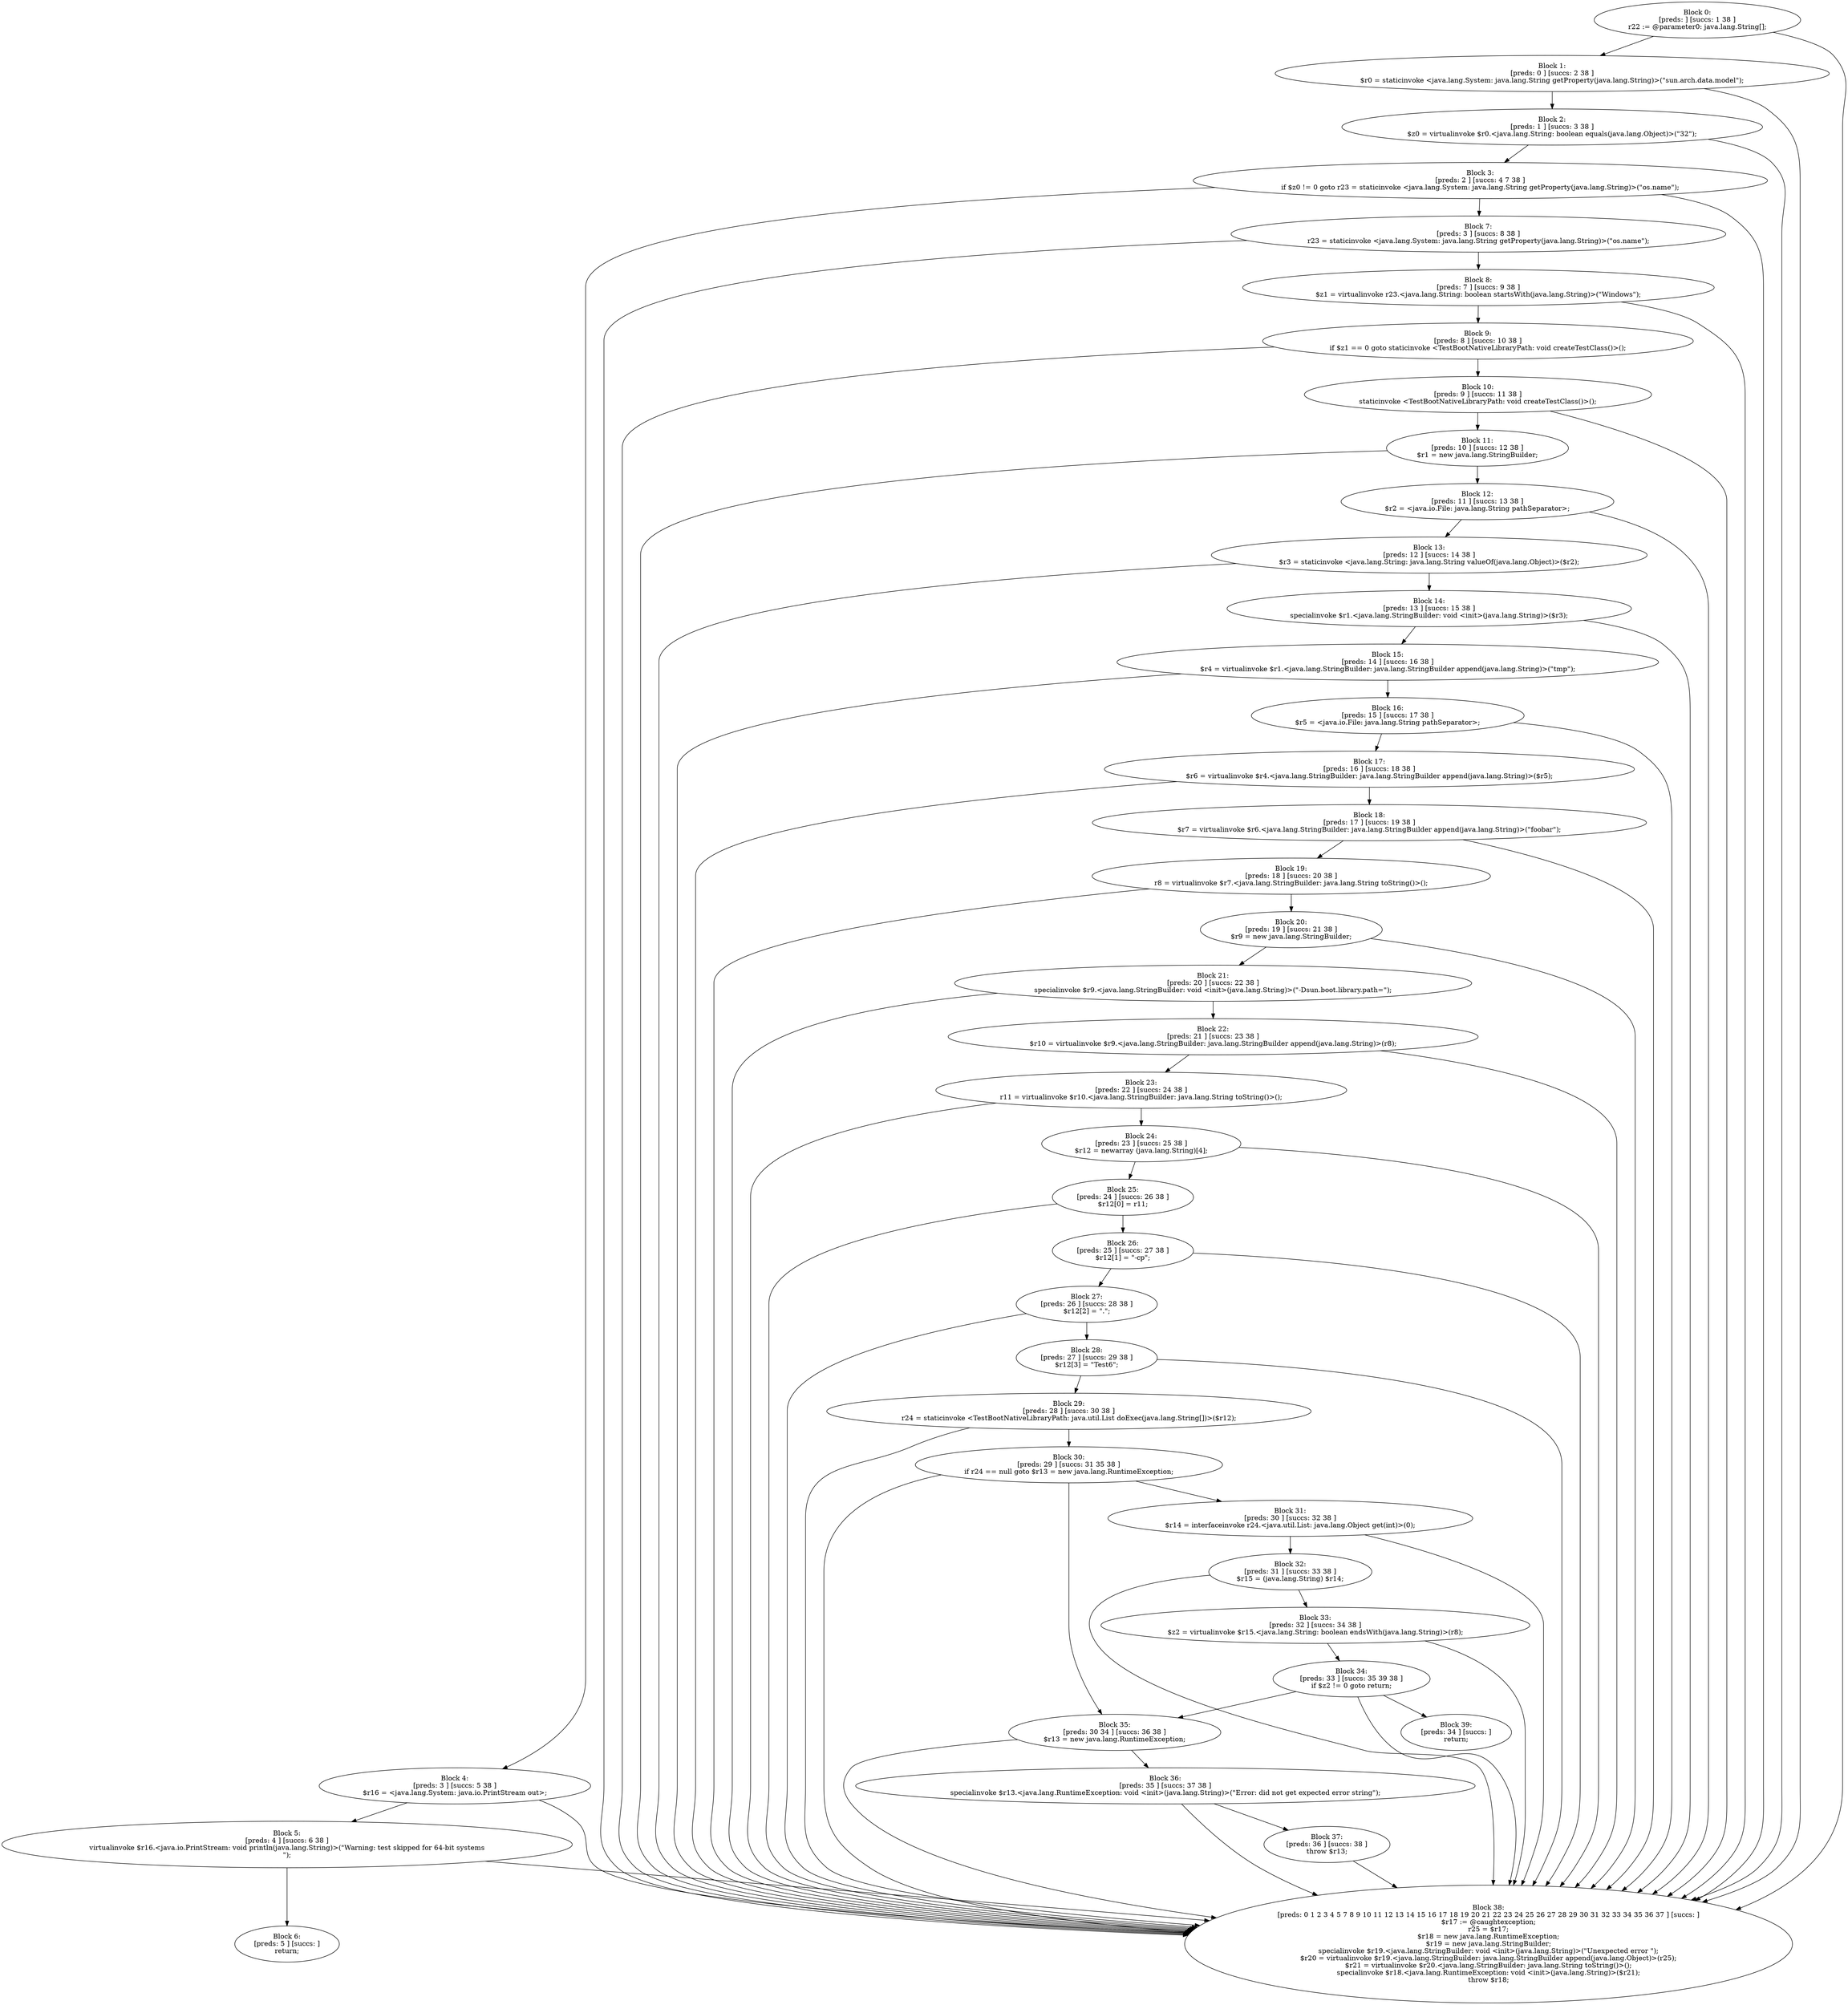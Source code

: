 digraph "unitGraph" {
    "Block 0:
[preds: ] [succs: 1 38 ]
r22 := @parameter0: java.lang.String[];
"
    "Block 1:
[preds: 0 ] [succs: 2 38 ]
$r0 = staticinvoke <java.lang.System: java.lang.String getProperty(java.lang.String)>(\"sun.arch.data.model\");
"
    "Block 2:
[preds: 1 ] [succs: 3 38 ]
$z0 = virtualinvoke $r0.<java.lang.String: boolean equals(java.lang.Object)>(\"32\");
"
    "Block 3:
[preds: 2 ] [succs: 4 7 38 ]
if $z0 != 0 goto r23 = staticinvoke <java.lang.System: java.lang.String getProperty(java.lang.String)>(\"os.name\");
"
    "Block 4:
[preds: 3 ] [succs: 5 38 ]
$r16 = <java.lang.System: java.io.PrintStream out>;
"
    "Block 5:
[preds: 4 ] [succs: 6 38 ]
virtualinvoke $r16.<java.io.PrintStream: void println(java.lang.String)>(\"Warning: test skipped for 64-bit systems\n\");
"
    "Block 6:
[preds: 5 ] [succs: ]
return;
"
    "Block 7:
[preds: 3 ] [succs: 8 38 ]
r23 = staticinvoke <java.lang.System: java.lang.String getProperty(java.lang.String)>(\"os.name\");
"
    "Block 8:
[preds: 7 ] [succs: 9 38 ]
$z1 = virtualinvoke r23.<java.lang.String: boolean startsWith(java.lang.String)>(\"Windows\");
"
    "Block 9:
[preds: 8 ] [succs: 10 38 ]
if $z1 == 0 goto staticinvoke <TestBootNativeLibraryPath: void createTestClass()>();
"
    "Block 10:
[preds: 9 ] [succs: 11 38 ]
staticinvoke <TestBootNativeLibraryPath: void createTestClass()>();
"
    "Block 11:
[preds: 10 ] [succs: 12 38 ]
$r1 = new java.lang.StringBuilder;
"
    "Block 12:
[preds: 11 ] [succs: 13 38 ]
$r2 = <java.io.File: java.lang.String pathSeparator>;
"
    "Block 13:
[preds: 12 ] [succs: 14 38 ]
$r3 = staticinvoke <java.lang.String: java.lang.String valueOf(java.lang.Object)>($r2);
"
    "Block 14:
[preds: 13 ] [succs: 15 38 ]
specialinvoke $r1.<java.lang.StringBuilder: void <init>(java.lang.String)>($r3);
"
    "Block 15:
[preds: 14 ] [succs: 16 38 ]
$r4 = virtualinvoke $r1.<java.lang.StringBuilder: java.lang.StringBuilder append(java.lang.String)>(\"tmp\");
"
    "Block 16:
[preds: 15 ] [succs: 17 38 ]
$r5 = <java.io.File: java.lang.String pathSeparator>;
"
    "Block 17:
[preds: 16 ] [succs: 18 38 ]
$r6 = virtualinvoke $r4.<java.lang.StringBuilder: java.lang.StringBuilder append(java.lang.String)>($r5);
"
    "Block 18:
[preds: 17 ] [succs: 19 38 ]
$r7 = virtualinvoke $r6.<java.lang.StringBuilder: java.lang.StringBuilder append(java.lang.String)>(\"foobar\");
"
    "Block 19:
[preds: 18 ] [succs: 20 38 ]
r8 = virtualinvoke $r7.<java.lang.StringBuilder: java.lang.String toString()>();
"
    "Block 20:
[preds: 19 ] [succs: 21 38 ]
$r9 = new java.lang.StringBuilder;
"
    "Block 21:
[preds: 20 ] [succs: 22 38 ]
specialinvoke $r9.<java.lang.StringBuilder: void <init>(java.lang.String)>(\"-Dsun.boot.library.path=\");
"
    "Block 22:
[preds: 21 ] [succs: 23 38 ]
$r10 = virtualinvoke $r9.<java.lang.StringBuilder: java.lang.StringBuilder append(java.lang.String)>(r8);
"
    "Block 23:
[preds: 22 ] [succs: 24 38 ]
r11 = virtualinvoke $r10.<java.lang.StringBuilder: java.lang.String toString()>();
"
    "Block 24:
[preds: 23 ] [succs: 25 38 ]
$r12 = newarray (java.lang.String)[4];
"
    "Block 25:
[preds: 24 ] [succs: 26 38 ]
$r12[0] = r11;
"
    "Block 26:
[preds: 25 ] [succs: 27 38 ]
$r12[1] = \"-cp\";
"
    "Block 27:
[preds: 26 ] [succs: 28 38 ]
$r12[2] = \".\";
"
    "Block 28:
[preds: 27 ] [succs: 29 38 ]
$r12[3] = \"Test6\";
"
    "Block 29:
[preds: 28 ] [succs: 30 38 ]
r24 = staticinvoke <TestBootNativeLibraryPath: java.util.List doExec(java.lang.String[])>($r12);
"
    "Block 30:
[preds: 29 ] [succs: 31 35 38 ]
if r24 == null goto $r13 = new java.lang.RuntimeException;
"
    "Block 31:
[preds: 30 ] [succs: 32 38 ]
$r14 = interfaceinvoke r24.<java.util.List: java.lang.Object get(int)>(0);
"
    "Block 32:
[preds: 31 ] [succs: 33 38 ]
$r15 = (java.lang.String) $r14;
"
    "Block 33:
[preds: 32 ] [succs: 34 38 ]
$z2 = virtualinvoke $r15.<java.lang.String: boolean endsWith(java.lang.String)>(r8);
"
    "Block 34:
[preds: 33 ] [succs: 35 39 38 ]
if $z2 != 0 goto return;
"
    "Block 35:
[preds: 30 34 ] [succs: 36 38 ]
$r13 = new java.lang.RuntimeException;
"
    "Block 36:
[preds: 35 ] [succs: 37 38 ]
specialinvoke $r13.<java.lang.RuntimeException: void <init>(java.lang.String)>(\"Error: did not get expected error string\");
"
    "Block 37:
[preds: 36 ] [succs: 38 ]
throw $r13;
"
    "Block 38:
[preds: 0 1 2 3 4 5 7 8 9 10 11 12 13 14 15 16 17 18 19 20 21 22 23 24 25 26 27 28 29 30 31 32 33 34 35 36 37 ] [succs: ]
$r17 := @caughtexception;
r25 = $r17;
$r18 = new java.lang.RuntimeException;
$r19 = new java.lang.StringBuilder;
specialinvoke $r19.<java.lang.StringBuilder: void <init>(java.lang.String)>(\"Unexpected error \");
$r20 = virtualinvoke $r19.<java.lang.StringBuilder: java.lang.StringBuilder append(java.lang.Object)>(r25);
$r21 = virtualinvoke $r20.<java.lang.StringBuilder: java.lang.String toString()>();
specialinvoke $r18.<java.lang.RuntimeException: void <init>(java.lang.String)>($r21);
throw $r18;
"
    "Block 39:
[preds: 34 ] [succs: ]
return;
"
    "Block 0:
[preds: ] [succs: 1 38 ]
r22 := @parameter0: java.lang.String[];
"->"Block 1:
[preds: 0 ] [succs: 2 38 ]
$r0 = staticinvoke <java.lang.System: java.lang.String getProperty(java.lang.String)>(\"sun.arch.data.model\");
";
    "Block 0:
[preds: ] [succs: 1 38 ]
r22 := @parameter0: java.lang.String[];
"->"Block 38:
[preds: 0 1 2 3 4 5 7 8 9 10 11 12 13 14 15 16 17 18 19 20 21 22 23 24 25 26 27 28 29 30 31 32 33 34 35 36 37 ] [succs: ]
$r17 := @caughtexception;
r25 = $r17;
$r18 = new java.lang.RuntimeException;
$r19 = new java.lang.StringBuilder;
specialinvoke $r19.<java.lang.StringBuilder: void <init>(java.lang.String)>(\"Unexpected error \");
$r20 = virtualinvoke $r19.<java.lang.StringBuilder: java.lang.StringBuilder append(java.lang.Object)>(r25);
$r21 = virtualinvoke $r20.<java.lang.StringBuilder: java.lang.String toString()>();
specialinvoke $r18.<java.lang.RuntimeException: void <init>(java.lang.String)>($r21);
throw $r18;
";
    "Block 1:
[preds: 0 ] [succs: 2 38 ]
$r0 = staticinvoke <java.lang.System: java.lang.String getProperty(java.lang.String)>(\"sun.arch.data.model\");
"->"Block 2:
[preds: 1 ] [succs: 3 38 ]
$z0 = virtualinvoke $r0.<java.lang.String: boolean equals(java.lang.Object)>(\"32\");
";
    "Block 1:
[preds: 0 ] [succs: 2 38 ]
$r0 = staticinvoke <java.lang.System: java.lang.String getProperty(java.lang.String)>(\"sun.arch.data.model\");
"->"Block 38:
[preds: 0 1 2 3 4 5 7 8 9 10 11 12 13 14 15 16 17 18 19 20 21 22 23 24 25 26 27 28 29 30 31 32 33 34 35 36 37 ] [succs: ]
$r17 := @caughtexception;
r25 = $r17;
$r18 = new java.lang.RuntimeException;
$r19 = new java.lang.StringBuilder;
specialinvoke $r19.<java.lang.StringBuilder: void <init>(java.lang.String)>(\"Unexpected error \");
$r20 = virtualinvoke $r19.<java.lang.StringBuilder: java.lang.StringBuilder append(java.lang.Object)>(r25);
$r21 = virtualinvoke $r20.<java.lang.StringBuilder: java.lang.String toString()>();
specialinvoke $r18.<java.lang.RuntimeException: void <init>(java.lang.String)>($r21);
throw $r18;
";
    "Block 2:
[preds: 1 ] [succs: 3 38 ]
$z0 = virtualinvoke $r0.<java.lang.String: boolean equals(java.lang.Object)>(\"32\");
"->"Block 3:
[preds: 2 ] [succs: 4 7 38 ]
if $z0 != 0 goto r23 = staticinvoke <java.lang.System: java.lang.String getProperty(java.lang.String)>(\"os.name\");
";
    "Block 2:
[preds: 1 ] [succs: 3 38 ]
$z0 = virtualinvoke $r0.<java.lang.String: boolean equals(java.lang.Object)>(\"32\");
"->"Block 38:
[preds: 0 1 2 3 4 5 7 8 9 10 11 12 13 14 15 16 17 18 19 20 21 22 23 24 25 26 27 28 29 30 31 32 33 34 35 36 37 ] [succs: ]
$r17 := @caughtexception;
r25 = $r17;
$r18 = new java.lang.RuntimeException;
$r19 = new java.lang.StringBuilder;
specialinvoke $r19.<java.lang.StringBuilder: void <init>(java.lang.String)>(\"Unexpected error \");
$r20 = virtualinvoke $r19.<java.lang.StringBuilder: java.lang.StringBuilder append(java.lang.Object)>(r25);
$r21 = virtualinvoke $r20.<java.lang.StringBuilder: java.lang.String toString()>();
specialinvoke $r18.<java.lang.RuntimeException: void <init>(java.lang.String)>($r21);
throw $r18;
";
    "Block 3:
[preds: 2 ] [succs: 4 7 38 ]
if $z0 != 0 goto r23 = staticinvoke <java.lang.System: java.lang.String getProperty(java.lang.String)>(\"os.name\");
"->"Block 4:
[preds: 3 ] [succs: 5 38 ]
$r16 = <java.lang.System: java.io.PrintStream out>;
";
    "Block 3:
[preds: 2 ] [succs: 4 7 38 ]
if $z0 != 0 goto r23 = staticinvoke <java.lang.System: java.lang.String getProperty(java.lang.String)>(\"os.name\");
"->"Block 7:
[preds: 3 ] [succs: 8 38 ]
r23 = staticinvoke <java.lang.System: java.lang.String getProperty(java.lang.String)>(\"os.name\");
";
    "Block 3:
[preds: 2 ] [succs: 4 7 38 ]
if $z0 != 0 goto r23 = staticinvoke <java.lang.System: java.lang.String getProperty(java.lang.String)>(\"os.name\");
"->"Block 38:
[preds: 0 1 2 3 4 5 7 8 9 10 11 12 13 14 15 16 17 18 19 20 21 22 23 24 25 26 27 28 29 30 31 32 33 34 35 36 37 ] [succs: ]
$r17 := @caughtexception;
r25 = $r17;
$r18 = new java.lang.RuntimeException;
$r19 = new java.lang.StringBuilder;
specialinvoke $r19.<java.lang.StringBuilder: void <init>(java.lang.String)>(\"Unexpected error \");
$r20 = virtualinvoke $r19.<java.lang.StringBuilder: java.lang.StringBuilder append(java.lang.Object)>(r25);
$r21 = virtualinvoke $r20.<java.lang.StringBuilder: java.lang.String toString()>();
specialinvoke $r18.<java.lang.RuntimeException: void <init>(java.lang.String)>($r21);
throw $r18;
";
    "Block 4:
[preds: 3 ] [succs: 5 38 ]
$r16 = <java.lang.System: java.io.PrintStream out>;
"->"Block 5:
[preds: 4 ] [succs: 6 38 ]
virtualinvoke $r16.<java.io.PrintStream: void println(java.lang.String)>(\"Warning: test skipped for 64-bit systems\n\");
";
    "Block 4:
[preds: 3 ] [succs: 5 38 ]
$r16 = <java.lang.System: java.io.PrintStream out>;
"->"Block 38:
[preds: 0 1 2 3 4 5 7 8 9 10 11 12 13 14 15 16 17 18 19 20 21 22 23 24 25 26 27 28 29 30 31 32 33 34 35 36 37 ] [succs: ]
$r17 := @caughtexception;
r25 = $r17;
$r18 = new java.lang.RuntimeException;
$r19 = new java.lang.StringBuilder;
specialinvoke $r19.<java.lang.StringBuilder: void <init>(java.lang.String)>(\"Unexpected error \");
$r20 = virtualinvoke $r19.<java.lang.StringBuilder: java.lang.StringBuilder append(java.lang.Object)>(r25);
$r21 = virtualinvoke $r20.<java.lang.StringBuilder: java.lang.String toString()>();
specialinvoke $r18.<java.lang.RuntimeException: void <init>(java.lang.String)>($r21);
throw $r18;
";
    "Block 5:
[preds: 4 ] [succs: 6 38 ]
virtualinvoke $r16.<java.io.PrintStream: void println(java.lang.String)>(\"Warning: test skipped for 64-bit systems\n\");
"->"Block 6:
[preds: 5 ] [succs: ]
return;
";
    "Block 5:
[preds: 4 ] [succs: 6 38 ]
virtualinvoke $r16.<java.io.PrintStream: void println(java.lang.String)>(\"Warning: test skipped for 64-bit systems\n\");
"->"Block 38:
[preds: 0 1 2 3 4 5 7 8 9 10 11 12 13 14 15 16 17 18 19 20 21 22 23 24 25 26 27 28 29 30 31 32 33 34 35 36 37 ] [succs: ]
$r17 := @caughtexception;
r25 = $r17;
$r18 = new java.lang.RuntimeException;
$r19 = new java.lang.StringBuilder;
specialinvoke $r19.<java.lang.StringBuilder: void <init>(java.lang.String)>(\"Unexpected error \");
$r20 = virtualinvoke $r19.<java.lang.StringBuilder: java.lang.StringBuilder append(java.lang.Object)>(r25);
$r21 = virtualinvoke $r20.<java.lang.StringBuilder: java.lang.String toString()>();
specialinvoke $r18.<java.lang.RuntimeException: void <init>(java.lang.String)>($r21);
throw $r18;
";
    "Block 7:
[preds: 3 ] [succs: 8 38 ]
r23 = staticinvoke <java.lang.System: java.lang.String getProperty(java.lang.String)>(\"os.name\");
"->"Block 8:
[preds: 7 ] [succs: 9 38 ]
$z1 = virtualinvoke r23.<java.lang.String: boolean startsWith(java.lang.String)>(\"Windows\");
";
    "Block 7:
[preds: 3 ] [succs: 8 38 ]
r23 = staticinvoke <java.lang.System: java.lang.String getProperty(java.lang.String)>(\"os.name\");
"->"Block 38:
[preds: 0 1 2 3 4 5 7 8 9 10 11 12 13 14 15 16 17 18 19 20 21 22 23 24 25 26 27 28 29 30 31 32 33 34 35 36 37 ] [succs: ]
$r17 := @caughtexception;
r25 = $r17;
$r18 = new java.lang.RuntimeException;
$r19 = new java.lang.StringBuilder;
specialinvoke $r19.<java.lang.StringBuilder: void <init>(java.lang.String)>(\"Unexpected error \");
$r20 = virtualinvoke $r19.<java.lang.StringBuilder: java.lang.StringBuilder append(java.lang.Object)>(r25);
$r21 = virtualinvoke $r20.<java.lang.StringBuilder: java.lang.String toString()>();
specialinvoke $r18.<java.lang.RuntimeException: void <init>(java.lang.String)>($r21);
throw $r18;
";
    "Block 8:
[preds: 7 ] [succs: 9 38 ]
$z1 = virtualinvoke r23.<java.lang.String: boolean startsWith(java.lang.String)>(\"Windows\");
"->"Block 9:
[preds: 8 ] [succs: 10 38 ]
if $z1 == 0 goto staticinvoke <TestBootNativeLibraryPath: void createTestClass()>();
";
    "Block 8:
[preds: 7 ] [succs: 9 38 ]
$z1 = virtualinvoke r23.<java.lang.String: boolean startsWith(java.lang.String)>(\"Windows\");
"->"Block 38:
[preds: 0 1 2 3 4 5 7 8 9 10 11 12 13 14 15 16 17 18 19 20 21 22 23 24 25 26 27 28 29 30 31 32 33 34 35 36 37 ] [succs: ]
$r17 := @caughtexception;
r25 = $r17;
$r18 = new java.lang.RuntimeException;
$r19 = new java.lang.StringBuilder;
specialinvoke $r19.<java.lang.StringBuilder: void <init>(java.lang.String)>(\"Unexpected error \");
$r20 = virtualinvoke $r19.<java.lang.StringBuilder: java.lang.StringBuilder append(java.lang.Object)>(r25);
$r21 = virtualinvoke $r20.<java.lang.StringBuilder: java.lang.String toString()>();
specialinvoke $r18.<java.lang.RuntimeException: void <init>(java.lang.String)>($r21);
throw $r18;
";
    "Block 9:
[preds: 8 ] [succs: 10 38 ]
if $z1 == 0 goto staticinvoke <TestBootNativeLibraryPath: void createTestClass()>();
"->"Block 10:
[preds: 9 ] [succs: 11 38 ]
staticinvoke <TestBootNativeLibraryPath: void createTestClass()>();
";
    "Block 9:
[preds: 8 ] [succs: 10 38 ]
if $z1 == 0 goto staticinvoke <TestBootNativeLibraryPath: void createTestClass()>();
"->"Block 38:
[preds: 0 1 2 3 4 5 7 8 9 10 11 12 13 14 15 16 17 18 19 20 21 22 23 24 25 26 27 28 29 30 31 32 33 34 35 36 37 ] [succs: ]
$r17 := @caughtexception;
r25 = $r17;
$r18 = new java.lang.RuntimeException;
$r19 = new java.lang.StringBuilder;
specialinvoke $r19.<java.lang.StringBuilder: void <init>(java.lang.String)>(\"Unexpected error \");
$r20 = virtualinvoke $r19.<java.lang.StringBuilder: java.lang.StringBuilder append(java.lang.Object)>(r25);
$r21 = virtualinvoke $r20.<java.lang.StringBuilder: java.lang.String toString()>();
specialinvoke $r18.<java.lang.RuntimeException: void <init>(java.lang.String)>($r21);
throw $r18;
";
    "Block 10:
[preds: 9 ] [succs: 11 38 ]
staticinvoke <TestBootNativeLibraryPath: void createTestClass()>();
"->"Block 11:
[preds: 10 ] [succs: 12 38 ]
$r1 = new java.lang.StringBuilder;
";
    "Block 10:
[preds: 9 ] [succs: 11 38 ]
staticinvoke <TestBootNativeLibraryPath: void createTestClass()>();
"->"Block 38:
[preds: 0 1 2 3 4 5 7 8 9 10 11 12 13 14 15 16 17 18 19 20 21 22 23 24 25 26 27 28 29 30 31 32 33 34 35 36 37 ] [succs: ]
$r17 := @caughtexception;
r25 = $r17;
$r18 = new java.lang.RuntimeException;
$r19 = new java.lang.StringBuilder;
specialinvoke $r19.<java.lang.StringBuilder: void <init>(java.lang.String)>(\"Unexpected error \");
$r20 = virtualinvoke $r19.<java.lang.StringBuilder: java.lang.StringBuilder append(java.lang.Object)>(r25);
$r21 = virtualinvoke $r20.<java.lang.StringBuilder: java.lang.String toString()>();
specialinvoke $r18.<java.lang.RuntimeException: void <init>(java.lang.String)>($r21);
throw $r18;
";
    "Block 11:
[preds: 10 ] [succs: 12 38 ]
$r1 = new java.lang.StringBuilder;
"->"Block 12:
[preds: 11 ] [succs: 13 38 ]
$r2 = <java.io.File: java.lang.String pathSeparator>;
";
    "Block 11:
[preds: 10 ] [succs: 12 38 ]
$r1 = new java.lang.StringBuilder;
"->"Block 38:
[preds: 0 1 2 3 4 5 7 8 9 10 11 12 13 14 15 16 17 18 19 20 21 22 23 24 25 26 27 28 29 30 31 32 33 34 35 36 37 ] [succs: ]
$r17 := @caughtexception;
r25 = $r17;
$r18 = new java.lang.RuntimeException;
$r19 = new java.lang.StringBuilder;
specialinvoke $r19.<java.lang.StringBuilder: void <init>(java.lang.String)>(\"Unexpected error \");
$r20 = virtualinvoke $r19.<java.lang.StringBuilder: java.lang.StringBuilder append(java.lang.Object)>(r25);
$r21 = virtualinvoke $r20.<java.lang.StringBuilder: java.lang.String toString()>();
specialinvoke $r18.<java.lang.RuntimeException: void <init>(java.lang.String)>($r21);
throw $r18;
";
    "Block 12:
[preds: 11 ] [succs: 13 38 ]
$r2 = <java.io.File: java.lang.String pathSeparator>;
"->"Block 13:
[preds: 12 ] [succs: 14 38 ]
$r3 = staticinvoke <java.lang.String: java.lang.String valueOf(java.lang.Object)>($r2);
";
    "Block 12:
[preds: 11 ] [succs: 13 38 ]
$r2 = <java.io.File: java.lang.String pathSeparator>;
"->"Block 38:
[preds: 0 1 2 3 4 5 7 8 9 10 11 12 13 14 15 16 17 18 19 20 21 22 23 24 25 26 27 28 29 30 31 32 33 34 35 36 37 ] [succs: ]
$r17 := @caughtexception;
r25 = $r17;
$r18 = new java.lang.RuntimeException;
$r19 = new java.lang.StringBuilder;
specialinvoke $r19.<java.lang.StringBuilder: void <init>(java.lang.String)>(\"Unexpected error \");
$r20 = virtualinvoke $r19.<java.lang.StringBuilder: java.lang.StringBuilder append(java.lang.Object)>(r25);
$r21 = virtualinvoke $r20.<java.lang.StringBuilder: java.lang.String toString()>();
specialinvoke $r18.<java.lang.RuntimeException: void <init>(java.lang.String)>($r21);
throw $r18;
";
    "Block 13:
[preds: 12 ] [succs: 14 38 ]
$r3 = staticinvoke <java.lang.String: java.lang.String valueOf(java.lang.Object)>($r2);
"->"Block 14:
[preds: 13 ] [succs: 15 38 ]
specialinvoke $r1.<java.lang.StringBuilder: void <init>(java.lang.String)>($r3);
";
    "Block 13:
[preds: 12 ] [succs: 14 38 ]
$r3 = staticinvoke <java.lang.String: java.lang.String valueOf(java.lang.Object)>($r2);
"->"Block 38:
[preds: 0 1 2 3 4 5 7 8 9 10 11 12 13 14 15 16 17 18 19 20 21 22 23 24 25 26 27 28 29 30 31 32 33 34 35 36 37 ] [succs: ]
$r17 := @caughtexception;
r25 = $r17;
$r18 = new java.lang.RuntimeException;
$r19 = new java.lang.StringBuilder;
specialinvoke $r19.<java.lang.StringBuilder: void <init>(java.lang.String)>(\"Unexpected error \");
$r20 = virtualinvoke $r19.<java.lang.StringBuilder: java.lang.StringBuilder append(java.lang.Object)>(r25);
$r21 = virtualinvoke $r20.<java.lang.StringBuilder: java.lang.String toString()>();
specialinvoke $r18.<java.lang.RuntimeException: void <init>(java.lang.String)>($r21);
throw $r18;
";
    "Block 14:
[preds: 13 ] [succs: 15 38 ]
specialinvoke $r1.<java.lang.StringBuilder: void <init>(java.lang.String)>($r3);
"->"Block 15:
[preds: 14 ] [succs: 16 38 ]
$r4 = virtualinvoke $r1.<java.lang.StringBuilder: java.lang.StringBuilder append(java.lang.String)>(\"tmp\");
";
    "Block 14:
[preds: 13 ] [succs: 15 38 ]
specialinvoke $r1.<java.lang.StringBuilder: void <init>(java.lang.String)>($r3);
"->"Block 38:
[preds: 0 1 2 3 4 5 7 8 9 10 11 12 13 14 15 16 17 18 19 20 21 22 23 24 25 26 27 28 29 30 31 32 33 34 35 36 37 ] [succs: ]
$r17 := @caughtexception;
r25 = $r17;
$r18 = new java.lang.RuntimeException;
$r19 = new java.lang.StringBuilder;
specialinvoke $r19.<java.lang.StringBuilder: void <init>(java.lang.String)>(\"Unexpected error \");
$r20 = virtualinvoke $r19.<java.lang.StringBuilder: java.lang.StringBuilder append(java.lang.Object)>(r25);
$r21 = virtualinvoke $r20.<java.lang.StringBuilder: java.lang.String toString()>();
specialinvoke $r18.<java.lang.RuntimeException: void <init>(java.lang.String)>($r21);
throw $r18;
";
    "Block 15:
[preds: 14 ] [succs: 16 38 ]
$r4 = virtualinvoke $r1.<java.lang.StringBuilder: java.lang.StringBuilder append(java.lang.String)>(\"tmp\");
"->"Block 16:
[preds: 15 ] [succs: 17 38 ]
$r5 = <java.io.File: java.lang.String pathSeparator>;
";
    "Block 15:
[preds: 14 ] [succs: 16 38 ]
$r4 = virtualinvoke $r1.<java.lang.StringBuilder: java.lang.StringBuilder append(java.lang.String)>(\"tmp\");
"->"Block 38:
[preds: 0 1 2 3 4 5 7 8 9 10 11 12 13 14 15 16 17 18 19 20 21 22 23 24 25 26 27 28 29 30 31 32 33 34 35 36 37 ] [succs: ]
$r17 := @caughtexception;
r25 = $r17;
$r18 = new java.lang.RuntimeException;
$r19 = new java.lang.StringBuilder;
specialinvoke $r19.<java.lang.StringBuilder: void <init>(java.lang.String)>(\"Unexpected error \");
$r20 = virtualinvoke $r19.<java.lang.StringBuilder: java.lang.StringBuilder append(java.lang.Object)>(r25);
$r21 = virtualinvoke $r20.<java.lang.StringBuilder: java.lang.String toString()>();
specialinvoke $r18.<java.lang.RuntimeException: void <init>(java.lang.String)>($r21);
throw $r18;
";
    "Block 16:
[preds: 15 ] [succs: 17 38 ]
$r5 = <java.io.File: java.lang.String pathSeparator>;
"->"Block 17:
[preds: 16 ] [succs: 18 38 ]
$r6 = virtualinvoke $r4.<java.lang.StringBuilder: java.lang.StringBuilder append(java.lang.String)>($r5);
";
    "Block 16:
[preds: 15 ] [succs: 17 38 ]
$r5 = <java.io.File: java.lang.String pathSeparator>;
"->"Block 38:
[preds: 0 1 2 3 4 5 7 8 9 10 11 12 13 14 15 16 17 18 19 20 21 22 23 24 25 26 27 28 29 30 31 32 33 34 35 36 37 ] [succs: ]
$r17 := @caughtexception;
r25 = $r17;
$r18 = new java.lang.RuntimeException;
$r19 = new java.lang.StringBuilder;
specialinvoke $r19.<java.lang.StringBuilder: void <init>(java.lang.String)>(\"Unexpected error \");
$r20 = virtualinvoke $r19.<java.lang.StringBuilder: java.lang.StringBuilder append(java.lang.Object)>(r25);
$r21 = virtualinvoke $r20.<java.lang.StringBuilder: java.lang.String toString()>();
specialinvoke $r18.<java.lang.RuntimeException: void <init>(java.lang.String)>($r21);
throw $r18;
";
    "Block 17:
[preds: 16 ] [succs: 18 38 ]
$r6 = virtualinvoke $r4.<java.lang.StringBuilder: java.lang.StringBuilder append(java.lang.String)>($r5);
"->"Block 18:
[preds: 17 ] [succs: 19 38 ]
$r7 = virtualinvoke $r6.<java.lang.StringBuilder: java.lang.StringBuilder append(java.lang.String)>(\"foobar\");
";
    "Block 17:
[preds: 16 ] [succs: 18 38 ]
$r6 = virtualinvoke $r4.<java.lang.StringBuilder: java.lang.StringBuilder append(java.lang.String)>($r5);
"->"Block 38:
[preds: 0 1 2 3 4 5 7 8 9 10 11 12 13 14 15 16 17 18 19 20 21 22 23 24 25 26 27 28 29 30 31 32 33 34 35 36 37 ] [succs: ]
$r17 := @caughtexception;
r25 = $r17;
$r18 = new java.lang.RuntimeException;
$r19 = new java.lang.StringBuilder;
specialinvoke $r19.<java.lang.StringBuilder: void <init>(java.lang.String)>(\"Unexpected error \");
$r20 = virtualinvoke $r19.<java.lang.StringBuilder: java.lang.StringBuilder append(java.lang.Object)>(r25);
$r21 = virtualinvoke $r20.<java.lang.StringBuilder: java.lang.String toString()>();
specialinvoke $r18.<java.lang.RuntimeException: void <init>(java.lang.String)>($r21);
throw $r18;
";
    "Block 18:
[preds: 17 ] [succs: 19 38 ]
$r7 = virtualinvoke $r6.<java.lang.StringBuilder: java.lang.StringBuilder append(java.lang.String)>(\"foobar\");
"->"Block 19:
[preds: 18 ] [succs: 20 38 ]
r8 = virtualinvoke $r7.<java.lang.StringBuilder: java.lang.String toString()>();
";
    "Block 18:
[preds: 17 ] [succs: 19 38 ]
$r7 = virtualinvoke $r6.<java.lang.StringBuilder: java.lang.StringBuilder append(java.lang.String)>(\"foobar\");
"->"Block 38:
[preds: 0 1 2 3 4 5 7 8 9 10 11 12 13 14 15 16 17 18 19 20 21 22 23 24 25 26 27 28 29 30 31 32 33 34 35 36 37 ] [succs: ]
$r17 := @caughtexception;
r25 = $r17;
$r18 = new java.lang.RuntimeException;
$r19 = new java.lang.StringBuilder;
specialinvoke $r19.<java.lang.StringBuilder: void <init>(java.lang.String)>(\"Unexpected error \");
$r20 = virtualinvoke $r19.<java.lang.StringBuilder: java.lang.StringBuilder append(java.lang.Object)>(r25);
$r21 = virtualinvoke $r20.<java.lang.StringBuilder: java.lang.String toString()>();
specialinvoke $r18.<java.lang.RuntimeException: void <init>(java.lang.String)>($r21);
throw $r18;
";
    "Block 19:
[preds: 18 ] [succs: 20 38 ]
r8 = virtualinvoke $r7.<java.lang.StringBuilder: java.lang.String toString()>();
"->"Block 20:
[preds: 19 ] [succs: 21 38 ]
$r9 = new java.lang.StringBuilder;
";
    "Block 19:
[preds: 18 ] [succs: 20 38 ]
r8 = virtualinvoke $r7.<java.lang.StringBuilder: java.lang.String toString()>();
"->"Block 38:
[preds: 0 1 2 3 4 5 7 8 9 10 11 12 13 14 15 16 17 18 19 20 21 22 23 24 25 26 27 28 29 30 31 32 33 34 35 36 37 ] [succs: ]
$r17 := @caughtexception;
r25 = $r17;
$r18 = new java.lang.RuntimeException;
$r19 = new java.lang.StringBuilder;
specialinvoke $r19.<java.lang.StringBuilder: void <init>(java.lang.String)>(\"Unexpected error \");
$r20 = virtualinvoke $r19.<java.lang.StringBuilder: java.lang.StringBuilder append(java.lang.Object)>(r25);
$r21 = virtualinvoke $r20.<java.lang.StringBuilder: java.lang.String toString()>();
specialinvoke $r18.<java.lang.RuntimeException: void <init>(java.lang.String)>($r21);
throw $r18;
";
    "Block 20:
[preds: 19 ] [succs: 21 38 ]
$r9 = new java.lang.StringBuilder;
"->"Block 21:
[preds: 20 ] [succs: 22 38 ]
specialinvoke $r9.<java.lang.StringBuilder: void <init>(java.lang.String)>(\"-Dsun.boot.library.path=\");
";
    "Block 20:
[preds: 19 ] [succs: 21 38 ]
$r9 = new java.lang.StringBuilder;
"->"Block 38:
[preds: 0 1 2 3 4 5 7 8 9 10 11 12 13 14 15 16 17 18 19 20 21 22 23 24 25 26 27 28 29 30 31 32 33 34 35 36 37 ] [succs: ]
$r17 := @caughtexception;
r25 = $r17;
$r18 = new java.lang.RuntimeException;
$r19 = new java.lang.StringBuilder;
specialinvoke $r19.<java.lang.StringBuilder: void <init>(java.lang.String)>(\"Unexpected error \");
$r20 = virtualinvoke $r19.<java.lang.StringBuilder: java.lang.StringBuilder append(java.lang.Object)>(r25);
$r21 = virtualinvoke $r20.<java.lang.StringBuilder: java.lang.String toString()>();
specialinvoke $r18.<java.lang.RuntimeException: void <init>(java.lang.String)>($r21);
throw $r18;
";
    "Block 21:
[preds: 20 ] [succs: 22 38 ]
specialinvoke $r9.<java.lang.StringBuilder: void <init>(java.lang.String)>(\"-Dsun.boot.library.path=\");
"->"Block 22:
[preds: 21 ] [succs: 23 38 ]
$r10 = virtualinvoke $r9.<java.lang.StringBuilder: java.lang.StringBuilder append(java.lang.String)>(r8);
";
    "Block 21:
[preds: 20 ] [succs: 22 38 ]
specialinvoke $r9.<java.lang.StringBuilder: void <init>(java.lang.String)>(\"-Dsun.boot.library.path=\");
"->"Block 38:
[preds: 0 1 2 3 4 5 7 8 9 10 11 12 13 14 15 16 17 18 19 20 21 22 23 24 25 26 27 28 29 30 31 32 33 34 35 36 37 ] [succs: ]
$r17 := @caughtexception;
r25 = $r17;
$r18 = new java.lang.RuntimeException;
$r19 = new java.lang.StringBuilder;
specialinvoke $r19.<java.lang.StringBuilder: void <init>(java.lang.String)>(\"Unexpected error \");
$r20 = virtualinvoke $r19.<java.lang.StringBuilder: java.lang.StringBuilder append(java.lang.Object)>(r25);
$r21 = virtualinvoke $r20.<java.lang.StringBuilder: java.lang.String toString()>();
specialinvoke $r18.<java.lang.RuntimeException: void <init>(java.lang.String)>($r21);
throw $r18;
";
    "Block 22:
[preds: 21 ] [succs: 23 38 ]
$r10 = virtualinvoke $r9.<java.lang.StringBuilder: java.lang.StringBuilder append(java.lang.String)>(r8);
"->"Block 23:
[preds: 22 ] [succs: 24 38 ]
r11 = virtualinvoke $r10.<java.lang.StringBuilder: java.lang.String toString()>();
";
    "Block 22:
[preds: 21 ] [succs: 23 38 ]
$r10 = virtualinvoke $r9.<java.lang.StringBuilder: java.lang.StringBuilder append(java.lang.String)>(r8);
"->"Block 38:
[preds: 0 1 2 3 4 5 7 8 9 10 11 12 13 14 15 16 17 18 19 20 21 22 23 24 25 26 27 28 29 30 31 32 33 34 35 36 37 ] [succs: ]
$r17 := @caughtexception;
r25 = $r17;
$r18 = new java.lang.RuntimeException;
$r19 = new java.lang.StringBuilder;
specialinvoke $r19.<java.lang.StringBuilder: void <init>(java.lang.String)>(\"Unexpected error \");
$r20 = virtualinvoke $r19.<java.lang.StringBuilder: java.lang.StringBuilder append(java.lang.Object)>(r25);
$r21 = virtualinvoke $r20.<java.lang.StringBuilder: java.lang.String toString()>();
specialinvoke $r18.<java.lang.RuntimeException: void <init>(java.lang.String)>($r21);
throw $r18;
";
    "Block 23:
[preds: 22 ] [succs: 24 38 ]
r11 = virtualinvoke $r10.<java.lang.StringBuilder: java.lang.String toString()>();
"->"Block 24:
[preds: 23 ] [succs: 25 38 ]
$r12 = newarray (java.lang.String)[4];
";
    "Block 23:
[preds: 22 ] [succs: 24 38 ]
r11 = virtualinvoke $r10.<java.lang.StringBuilder: java.lang.String toString()>();
"->"Block 38:
[preds: 0 1 2 3 4 5 7 8 9 10 11 12 13 14 15 16 17 18 19 20 21 22 23 24 25 26 27 28 29 30 31 32 33 34 35 36 37 ] [succs: ]
$r17 := @caughtexception;
r25 = $r17;
$r18 = new java.lang.RuntimeException;
$r19 = new java.lang.StringBuilder;
specialinvoke $r19.<java.lang.StringBuilder: void <init>(java.lang.String)>(\"Unexpected error \");
$r20 = virtualinvoke $r19.<java.lang.StringBuilder: java.lang.StringBuilder append(java.lang.Object)>(r25);
$r21 = virtualinvoke $r20.<java.lang.StringBuilder: java.lang.String toString()>();
specialinvoke $r18.<java.lang.RuntimeException: void <init>(java.lang.String)>($r21);
throw $r18;
";
    "Block 24:
[preds: 23 ] [succs: 25 38 ]
$r12 = newarray (java.lang.String)[4];
"->"Block 25:
[preds: 24 ] [succs: 26 38 ]
$r12[0] = r11;
";
    "Block 24:
[preds: 23 ] [succs: 25 38 ]
$r12 = newarray (java.lang.String)[4];
"->"Block 38:
[preds: 0 1 2 3 4 5 7 8 9 10 11 12 13 14 15 16 17 18 19 20 21 22 23 24 25 26 27 28 29 30 31 32 33 34 35 36 37 ] [succs: ]
$r17 := @caughtexception;
r25 = $r17;
$r18 = new java.lang.RuntimeException;
$r19 = new java.lang.StringBuilder;
specialinvoke $r19.<java.lang.StringBuilder: void <init>(java.lang.String)>(\"Unexpected error \");
$r20 = virtualinvoke $r19.<java.lang.StringBuilder: java.lang.StringBuilder append(java.lang.Object)>(r25);
$r21 = virtualinvoke $r20.<java.lang.StringBuilder: java.lang.String toString()>();
specialinvoke $r18.<java.lang.RuntimeException: void <init>(java.lang.String)>($r21);
throw $r18;
";
    "Block 25:
[preds: 24 ] [succs: 26 38 ]
$r12[0] = r11;
"->"Block 26:
[preds: 25 ] [succs: 27 38 ]
$r12[1] = \"-cp\";
";
    "Block 25:
[preds: 24 ] [succs: 26 38 ]
$r12[0] = r11;
"->"Block 38:
[preds: 0 1 2 3 4 5 7 8 9 10 11 12 13 14 15 16 17 18 19 20 21 22 23 24 25 26 27 28 29 30 31 32 33 34 35 36 37 ] [succs: ]
$r17 := @caughtexception;
r25 = $r17;
$r18 = new java.lang.RuntimeException;
$r19 = new java.lang.StringBuilder;
specialinvoke $r19.<java.lang.StringBuilder: void <init>(java.lang.String)>(\"Unexpected error \");
$r20 = virtualinvoke $r19.<java.lang.StringBuilder: java.lang.StringBuilder append(java.lang.Object)>(r25);
$r21 = virtualinvoke $r20.<java.lang.StringBuilder: java.lang.String toString()>();
specialinvoke $r18.<java.lang.RuntimeException: void <init>(java.lang.String)>($r21);
throw $r18;
";
    "Block 26:
[preds: 25 ] [succs: 27 38 ]
$r12[1] = \"-cp\";
"->"Block 27:
[preds: 26 ] [succs: 28 38 ]
$r12[2] = \".\";
";
    "Block 26:
[preds: 25 ] [succs: 27 38 ]
$r12[1] = \"-cp\";
"->"Block 38:
[preds: 0 1 2 3 4 5 7 8 9 10 11 12 13 14 15 16 17 18 19 20 21 22 23 24 25 26 27 28 29 30 31 32 33 34 35 36 37 ] [succs: ]
$r17 := @caughtexception;
r25 = $r17;
$r18 = new java.lang.RuntimeException;
$r19 = new java.lang.StringBuilder;
specialinvoke $r19.<java.lang.StringBuilder: void <init>(java.lang.String)>(\"Unexpected error \");
$r20 = virtualinvoke $r19.<java.lang.StringBuilder: java.lang.StringBuilder append(java.lang.Object)>(r25);
$r21 = virtualinvoke $r20.<java.lang.StringBuilder: java.lang.String toString()>();
specialinvoke $r18.<java.lang.RuntimeException: void <init>(java.lang.String)>($r21);
throw $r18;
";
    "Block 27:
[preds: 26 ] [succs: 28 38 ]
$r12[2] = \".\";
"->"Block 28:
[preds: 27 ] [succs: 29 38 ]
$r12[3] = \"Test6\";
";
    "Block 27:
[preds: 26 ] [succs: 28 38 ]
$r12[2] = \".\";
"->"Block 38:
[preds: 0 1 2 3 4 5 7 8 9 10 11 12 13 14 15 16 17 18 19 20 21 22 23 24 25 26 27 28 29 30 31 32 33 34 35 36 37 ] [succs: ]
$r17 := @caughtexception;
r25 = $r17;
$r18 = new java.lang.RuntimeException;
$r19 = new java.lang.StringBuilder;
specialinvoke $r19.<java.lang.StringBuilder: void <init>(java.lang.String)>(\"Unexpected error \");
$r20 = virtualinvoke $r19.<java.lang.StringBuilder: java.lang.StringBuilder append(java.lang.Object)>(r25);
$r21 = virtualinvoke $r20.<java.lang.StringBuilder: java.lang.String toString()>();
specialinvoke $r18.<java.lang.RuntimeException: void <init>(java.lang.String)>($r21);
throw $r18;
";
    "Block 28:
[preds: 27 ] [succs: 29 38 ]
$r12[3] = \"Test6\";
"->"Block 29:
[preds: 28 ] [succs: 30 38 ]
r24 = staticinvoke <TestBootNativeLibraryPath: java.util.List doExec(java.lang.String[])>($r12);
";
    "Block 28:
[preds: 27 ] [succs: 29 38 ]
$r12[3] = \"Test6\";
"->"Block 38:
[preds: 0 1 2 3 4 5 7 8 9 10 11 12 13 14 15 16 17 18 19 20 21 22 23 24 25 26 27 28 29 30 31 32 33 34 35 36 37 ] [succs: ]
$r17 := @caughtexception;
r25 = $r17;
$r18 = new java.lang.RuntimeException;
$r19 = new java.lang.StringBuilder;
specialinvoke $r19.<java.lang.StringBuilder: void <init>(java.lang.String)>(\"Unexpected error \");
$r20 = virtualinvoke $r19.<java.lang.StringBuilder: java.lang.StringBuilder append(java.lang.Object)>(r25);
$r21 = virtualinvoke $r20.<java.lang.StringBuilder: java.lang.String toString()>();
specialinvoke $r18.<java.lang.RuntimeException: void <init>(java.lang.String)>($r21);
throw $r18;
";
    "Block 29:
[preds: 28 ] [succs: 30 38 ]
r24 = staticinvoke <TestBootNativeLibraryPath: java.util.List doExec(java.lang.String[])>($r12);
"->"Block 30:
[preds: 29 ] [succs: 31 35 38 ]
if r24 == null goto $r13 = new java.lang.RuntimeException;
";
    "Block 29:
[preds: 28 ] [succs: 30 38 ]
r24 = staticinvoke <TestBootNativeLibraryPath: java.util.List doExec(java.lang.String[])>($r12);
"->"Block 38:
[preds: 0 1 2 3 4 5 7 8 9 10 11 12 13 14 15 16 17 18 19 20 21 22 23 24 25 26 27 28 29 30 31 32 33 34 35 36 37 ] [succs: ]
$r17 := @caughtexception;
r25 = $r17;
$r18 = new java.lang.RuntimeException;
$r19 = new java.lang.StringBuilder;
specialinvoke $r19.<java.lang.StringBuilder: void <init>(java.lang.String)>(\"Unexpected error \");
$r20 = virtualinvoke $r19.<java.lang.StringBuilder: java.lang.StringBuilder append(java.lang.Object)>(r25);
$r21 = virtualinvoke $r20.<java.lang.StringBuilder: java.lang.String toString()>();
specialinvoke $r18.<java.lang.RuntimeException: void <init>(java.lang.String)>($r21);
throw $r18;
";
    "Block 30:
[preds: 29 ] [succs: 31 35 38 ]
if r24 == null goto $r13 = new java.lang.RuntimeException;
"->"Block 31:
[preds: 30 ] [succs: 32 38 ]
$r14 = interfaceinvoke r24.<java.util.List: java.lang.Object get(int)>(0);
";
    "Block 30:
[preds: 29 ] [succs: 31 35 38 ]
if r24 == null goto $r13 = new java.lang.RuntimeException;
"->"Block 35:
[preds: 30 34 ] [succs: 36 38 ]
$r13 = new java.lang.RuntimeException;
";
    "Block 30:
[preds: 29 ] [succs: 31 35 38 ]
if r24 == null goto $r13 = new java.lang.RuntimeException;
"->"Block 38:
[preds: 0 1 2 3 4 5 7 8 9 10 11 12 13 14 15 16 17 18 19 20 21 22 23 24 25 26 27 28 29 30 31 32 33 34 35 36 37 ] [succs: ]
$r17 := @caughtexception;
r25 = $r17;
$r18 = new java.lang.RuntimeException;
$r19 = new java.lang.StringBuilder;
specialinvoke $r19.<java.lang.StringBuilder: void <init>(java.lang.String)>(\"Unexpected error \");
$r20 = virtualinvoke $r19.<java.lang.StringBuilder: java.lang.StringBuilder append(java.lang.Object)>(r25);
$r21 = virtualinvoke $r20.<java.lang.StringBuilder: java.lang.String toString()>();
specialinvoke $r18.<java.lang.RuntimeException: void <init>(java.lang.String)>($r21);
throw $r18;
";
    "Block 31:
[preds: 30 ] [succs: 32 38 ]
$r14 = interfaceinvoke r24.<java.util.List: java.lang.Object get(int)>(0);
"->"Block 32:
[preds: 31 ] [succs: 33 38 ]
$r15 = (java.lang.String) $r14;
";
    "Block 31:
[preds: 30 ] [succs: 32 38 ]
$r14 = interfaceinvoke r24.<java.util.List: java.lang.Object get(int)>(0);
"->"Block 38:
[preds: 0 1 2 3 4 5 7 8 9 10 11 12 13 14 15 16 17 18 19 20 21 22 23 24 25 26 27 28 29 30 31 32 33 34 35 36 37 ] [succs: ]
$r17 := @caughtexception;
r25 = $r17;
$r18 = new java.lang.RuntimeException;
$r19 = new java.lang.StringBuilder;
specialinvoke $r19.<java.lang.StringBuilder: void <init>(java.lang.String)>(\"Unexpected error \");
$r20 = virtualinvoke $r19.<java.lang.StringBuilder: java.lang.StringBuilder append(java.lang.Object)>(r25);
$r21 = virtualinvoke $r20.<java.lang.StringBuilder: java.lang.String toString()>();
specialinvoke $r18.<java.lang.RuntimeException: void <init>(java.lang.String)>($r21);
throw $r18;
";
    "Block 32:
[preds: 31 ] [succs: 33 38 ]
$r15 = (java.lang.String) $r14;
"->"Block 33:
[preds: 32 ] [succs: 34 38 ]
$z2 = virtualinvoke $r15.<java.lang.String: boolean endsWith(java.lang.String)>(r8);
";
    "Block 32:
[preds: 31 ] [succs: 33 38 ]
$r15 = (java.lang.String) $r14;
"->"Block 38:
[preds: 0 1 2 3 4 5 7 8 9 10 11 12 13 14 15 16 17 18 19 20 21 22 23 24 25 26 27 28 29 30 31 32 33 34 35 36 37 ] [succs: ]
$r17 := @caughtexception;
r25 = $r17;
$r18 = new java.lang.RuntimeException;
$r19 = new java.lang.StringBuilder;
specialinvoke $r19.<java.lang.StringBuilder: void <init>(java.lang.String)>(\"Unexpected error \");
$r20 = virtualinvoke $r19.<java.lang.StringBuilder: java.lang.StringBuilder append(java.lang.Object)>(r25);
$r21 = virtualinvoke $r20.<java.lang.StringBuilder: java.lang.String toString()>();
specialinvoke $r18.<java.lang.RuntimeException: void <init>(java.lang.String)>($r21);
throw $r18;
";
    "Block 33:
[preds: 32 ] [succs: 34 38 ]
$z2 = virtualinvoke $r15.<java.lang.String: boolean endsWith(java.lang.String)>(r8);
"->"Block 34:
[preds: 33 ] [succs: 35 39 38 ]
if $z2 != 0 goto return;
";
    "Block 33:
[preds: 32 ] [succs: 34 38 ]
$z2 = virtualinvoke $r15.<java.lang.String: boolean endsWith(java.lang.String)>(r8);
"->"Block 38:
[preds: 0 1 2 3 4 5 7 8 9 10 11 12 13 14 15 16 17 18 19 20 21 22 23 24 25 26 27 28 29 30 31 32 33 34 35 36 37 ] [succs: ]
$r17 := @caughtexception;
r25 = $r17;
$r18 = new java.lang.RuntimeException;
$r19 = new java.lang.StringBuilder;
specialinvoke $r19.<java.lang.StringBuilder: void <init>(java.lang.String)>(\"Unexpected error \");
$r20 = virtualinvoke $r19.<java.lang.StringBuilder: java.lang.StringBuilder append(java.lang.Object)>(r25);
$r21 = virtualinvoke $r20.<java.lang.StringBuilder: java.lang.String toString()>();
specialinvoke $r18.<java.lang.RuntimeException: void <init>(java.lang.String)>($r21);
throw $r18;
";
    "Block 34:
[preds: 33 ] [succs: 35 39 38 ]
if $z2 != 0 goto return;
"->"Block 35:
[preds: 30 34 ] [succs: 36 38 ]
$r13 = new java.lang.RuntimeException;
";
    "Block 34:
[preds: 33 ] [succs: 35 39 38 ]
if $z2 != 0 goto return;
"->"Block 39:
[preds: 34 ] [succs: ]
return;
";
    "Block 34:
[preds: 33 ] [succs: 35 39 38 ]
if $z2 != 0 goto return;
"->"Block 38:
[preds: 0 1 2 3 4 5 7 8 9 10 11 12 13 14 15 16 17 18 19 20 21 22 23 24 25 26 27 28 29 30 31 32 33 34 35 36 37 ] [succs: ]
$r17 := @caughtexception;
r25 = $r17;
$r18 = new java.lang.RuntimeException;
$r19 = new java.lang.StringBuilder;
specialinvoke $r19.<java.lang.StringBuilder: void <init>(java.lang.String)>(\"Unexpected error \");
$r20 = virtualinvoke $r19.<java.lang.StringBuilder: java.lang.StringBuilder append(java.lang.Object)>(r25);
$r21 = virtualinvoke $r20.<java.lang.StringBuilder: java.lang.String toString()>();
specialinvoke $r18.<java.lang.RuntimeException: void <init>(java.lang.String)>($r21);
throw $r18;
";
    "Block 35:
[preds: 30 34 ] [succs: 36 38 ]
$r13 = new java.lang.RuntimeException;
"->"Block 36:
[preds: 35 ] [succs: 37 38 ]
specialinvoke $r13.<java.lang.RuntimeException: void <init>(java.lang.String)>(\"Error: did not get expected error string\");
";
    "Block 35:
[preds: 30 34 ] [succs: 36 38 ]
$r13 = new java.lang.RuntimeException;
"->"Block 38:
[preds: 0 1 2 3 4 5 7 8 9 10 11 12 13 14 15 16 17 18 19 20 21 22 23 24 25 26 27 28 29 30 31 32 33 34 35 36 37 ] [succs: ]
$r17 := @caughtexception;
r25 = $r17;
$r18 = new java.lang.RuntimeException;
$r19 = new java.lang.StringBuilder;
specialinvoke $r19.<java.lang.StringBuilder: void <init>(java.lang.String)>(\"Unexpected error \");
$r20 = virtualinvoke $r19.<java.lang.StringBuilder: java.lang.StringBuilder append(java.lang.Object)>(r25);
$r21 = virtualinvoke $r20.<java.lang.StringBuilder: java.lang.String toString()>();
specialinvoke $r18.<java.lang.RuntimeException: void <init>(java.lang.String)>($r21);
throw $r18;
";
    "Block 36:
[preds: 35 ] [succs: 37 38 ]
specialinvoke $r13.<java.lang.RuntimeException: void <init>(java.lang.String)>(\"Error: did not get expected error string\");
"->"Block 37:
[preds: 36 ] [succs: 38 ]
throw $r13;
";
    "Block 36:
[preds: 35 ] [succs: 37 38 ]
specialinvoke $r13.<java.lang.RuntimeException: void <init>(java.lang.String)>(\"Error: did not get expected error string\");
"->"Block 38:
[preds: 0 1 2 3 4 5 7 8 9 10 11 12 13 14 15 16 17 18 19 20 21 22 23 24 25 26 27 28 29 30 31 32 33 34 35 36 37 ] [succs: ]
$r17 := @caughtexception;
r25 = $r17;
$r18 = new java.lang.RuntimeException;
$r19 = new java.lang.StringBuilder;
specialinvoke $r19.<java.lang.StringBuilder: void <init>(java.lang.String)>(\"Unexpected error \");
$r20 = virtualinvoke $r19.<java.lang.StringBuilder: java.lang.StringBuilder append(java.lang.Object)>(r25);
$r21 = virtualinvoke $r20.<java.lang.StringBuilder: java.lang.String toString()>();
specialinvoke $r18.<java.lang.RuntimeException: void <init>(java.lang.String)>($r21);
throw $r18;
";
    "Block 37:
[preds: 36 ] [succs: 38 ]
throw $r13;
"->"Block 38:
[preds: 0 1 2 3 4 5 7 8 9 10 11 12 13 14 15 16 17 18 19 20 21 22 23 24 25 26 27 28 29 30 31 32 33 34 35 36 37 ] [succs: ]
$r17 := @caughtexception;
r25 = $r17;
$r18 = new java.lang.RuntimeException;
$r19 = new java.lang.StringBuilder;
specialinvoke $r19.<java.lang.StringBuilder: void <init>(java.lang.String)>(\"Unexpected error \");
$r20 = virtualinvoke $r19.<java.lang.StringBuilder: java.lang.StringBuilder append(java.lang.Object)>(r25);
$r21 = virtualinvoke $r20.<java.lang.StringBuilder: java.lang.String toString()>();
specialinvoke $r18.<java.lang.RuntimeException: void <init>(java.lang.String)>($r21);
throw $r18;
";
}
